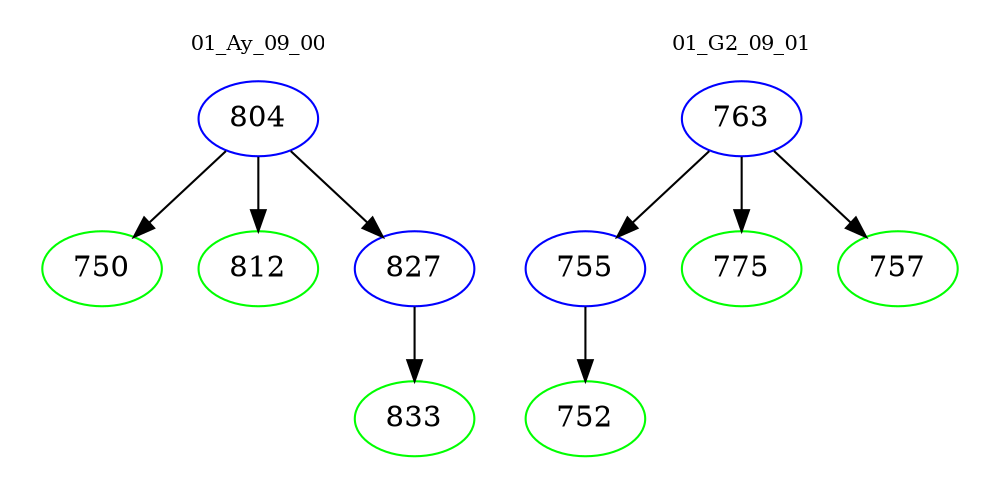 digraph{
subgraph cluster_0 {
color = white
label = "01_Ay_09_00";
fontsize=10;
T0_804 [label="804", color="blue"]
T0_804 -> T0_750 [color="black"]
T0_750 [label="750", color="green"]
T0_804 -> T0_812 [color="black"]
T0_812 [label="812", color="green"]
T0_804 -> T0_827 [color="black"]
T0_827 [label="827", color="blue"]
T0_827 -> T0_833 [color="black"]
T0_833 [label="833", color="green"]
}
subgraph cluster_1 {
color = white
label = "01_G2_09_01";
fontsize=10;
T1_763 [label="763", color="blue"]
T1_763 -> T1_755 [color="black"]
T1_755 [label="755", color="blue"]
T1_755 -> T1_752 [color="black"]
T1_752 [label="752", color="green"]
T1_763 -> T1_775 [color="black"]
T1_775 [label="775", color="green"]
T1_763 -> T1_757 [color="black"]
T1_757 [label="757", color="green"]
}
}
